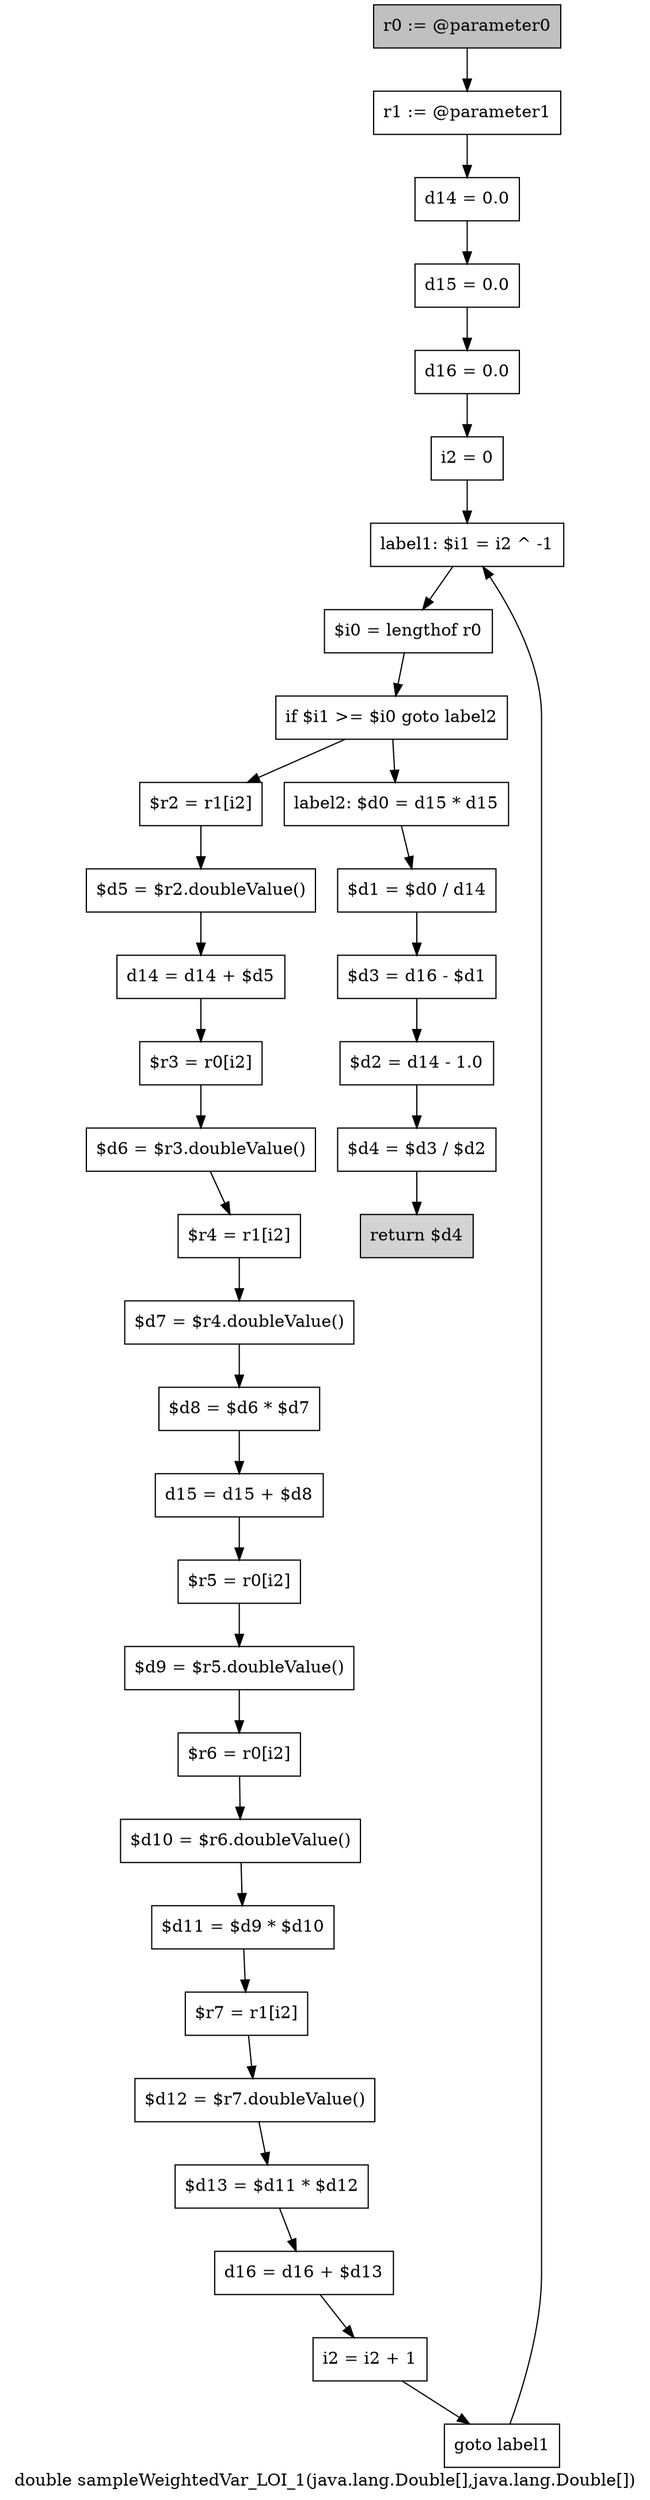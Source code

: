 digraph "double sampleWeightedVar_LOI_1(java.lang.Double[],java.lang.Double[])" {
    label="double sampleWeightedVar_LOI_1(java.lang.Double[],java.lang.Double[])";
    node [shape=box];
    "0" [style=filled,fillcolor=gray,label="r0 := @parameter0",];
    "1" [label="r1 := @parameter1",];
    "0"->"1";
    "2" [label="d14 = 0.0",];
    "1"->"2";
    "3" [label="d15 = 0.0",];
    "2"->"3";
    "4" [label="d16 = 0.0",];
    "3"->"4";
    "5" [label="i2 = 0",];
    "4"->"5";
    "6" [label="label1: $i1 = i2 ^ -1",];
    "5"->"6";
    "7" [label="$i0 = lengthof r0",];
    "6"->"7";
    "8" [label="if $i1 >= $i0 goto label2",];
    "7"->"8";
    "9" [label="$r2 = r1[i2]",];
    "8"->"9";
    "29" [label="label2: $d0 = d15 * d15",];
    "8"->"29";
    "10" [label="$d5 = $r2.doubleValue()",];
    "9"->"10";
    "11" [label="d14 = d14 + $d5",];
    "10"->"11";
    "12" [label="$r3 = r0[i2]",];
    "11"->"12";
    "13" [label="$d6 = $r3.doubleValue()",];
    "12"->"13";
    "14" [label="$r4 = r1[i2]",];
    "13"->"14";
    "15" [label="$d7 = $r4.doubleValue()",];
    "14"->"15";
    "16" [label="$d8 = $d6 * $d7",];
    "15"->"16";
    "17" [label="d15 = d15 + $d8",];
    "16"->"17";
    "18" [label="$r5 = r0[i2]",];
    "17"->"18";
    "19" [label="$d9 = $r5.doubleValue()",];
    "18"->"19";
    "20" [label="$r6 = r0[i2]",];
    "19"->"20";
    "21" [label="$d10 = $r6.doubleValue()",];
    "20"->"21";
    "22" [label="$d11 = $d9 * $d10",];
    "21"->"22";
    "23" [label="$r7 = r1[i2]",];
    "22"->"23";
    "24" [label="$d12 = $r7.doubleValue()",];
    "23"->"24";
    "25" [label="$d13 = $d11 * $d12",];
    "24"->"25";
    "26" [label="d16 = d16 + $d13",];
    "25"->"26";
    "27" [label="i2 = i2 + 1",];
    "26"->"27";
    "28" [label="goto label1",];
    "27"->"28";
    "28"->"6";
    "30" [label="$d1 = $d0 / d14",];
    "29"->"30";
    "31" [label="$d3 = d16 - $d1",];
    "30"->"31";
    "32" [label="$d2 = d14 - 1.0",];
    "31"->"32";
    "33" [label="$d4 = $d3 / $d2",];
    "32"->"33";
    "34" [style=filled,fillcolor=lightgray,label="return $d4",];
    "33"->"34";
}
